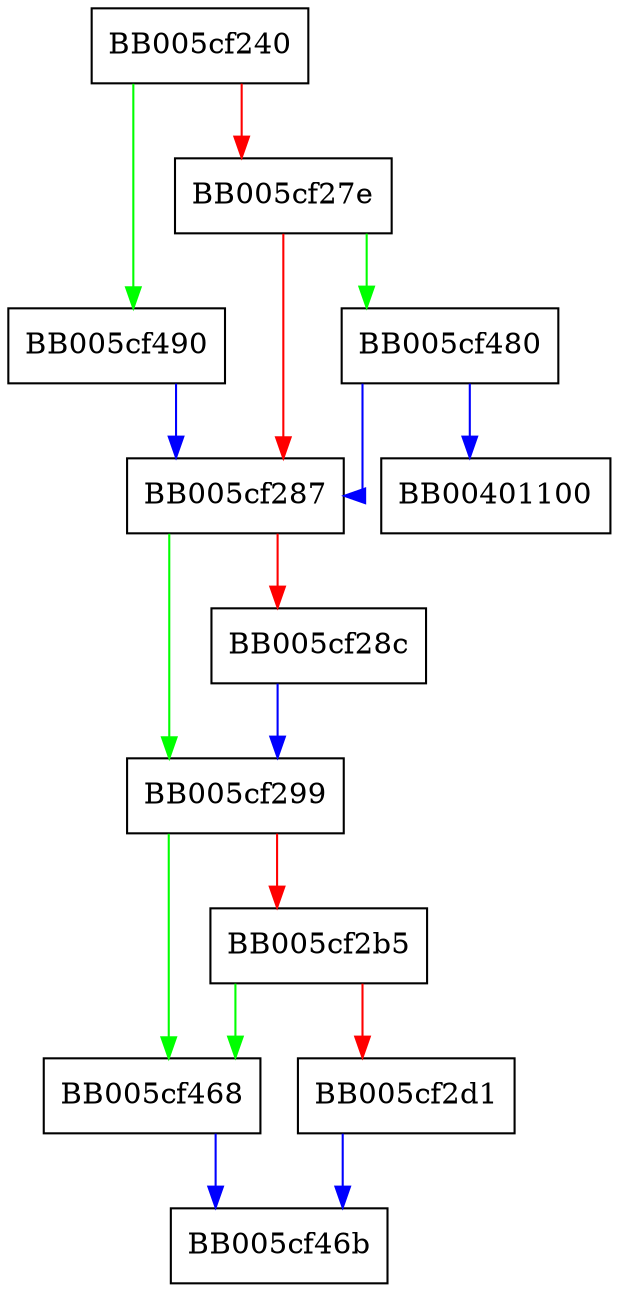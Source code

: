 digraph PKCS5_PBKDF2_HMAC {
  node [shape="box"];
  graph [splines=ortho];
  BB005cf240 -> BB005cf490 [color="green"];
  BB005cf240 -> BB005cf27e [color="red"];
  BB005cf27e -> BB005cf480 [color="green"];
  BB005cf27e -> BB005cf287 [color="red"];
  BB005cf287 -> BB005cf299 [color="green"];
  BB005cf287 -> BB005cf28c [color="red"];
  BB005cf28c -> BB005cf299 [color="blue"];
  BB005cf299 -> BB005cf468 [color="green"];
  BB005cf299 -> BB005cf2b5 [color="red"];
  BB005cf2b5 -> BB005cf468 [color="green"];
  BB005cf2b5 -> BB005cf2d1 [color="red"];
  BB005cf2d1 -> BB005cf46b [color="blue"];
  BB005cf468 -> BB005cf46b [color="blue"];
  BB005cf480 -> BB00401100 [color="blue"];
  BB005cf480 -> BB005cf287 [color="blue"];
  BB005cf490 -> BB005cf287 [color="blue"];
}